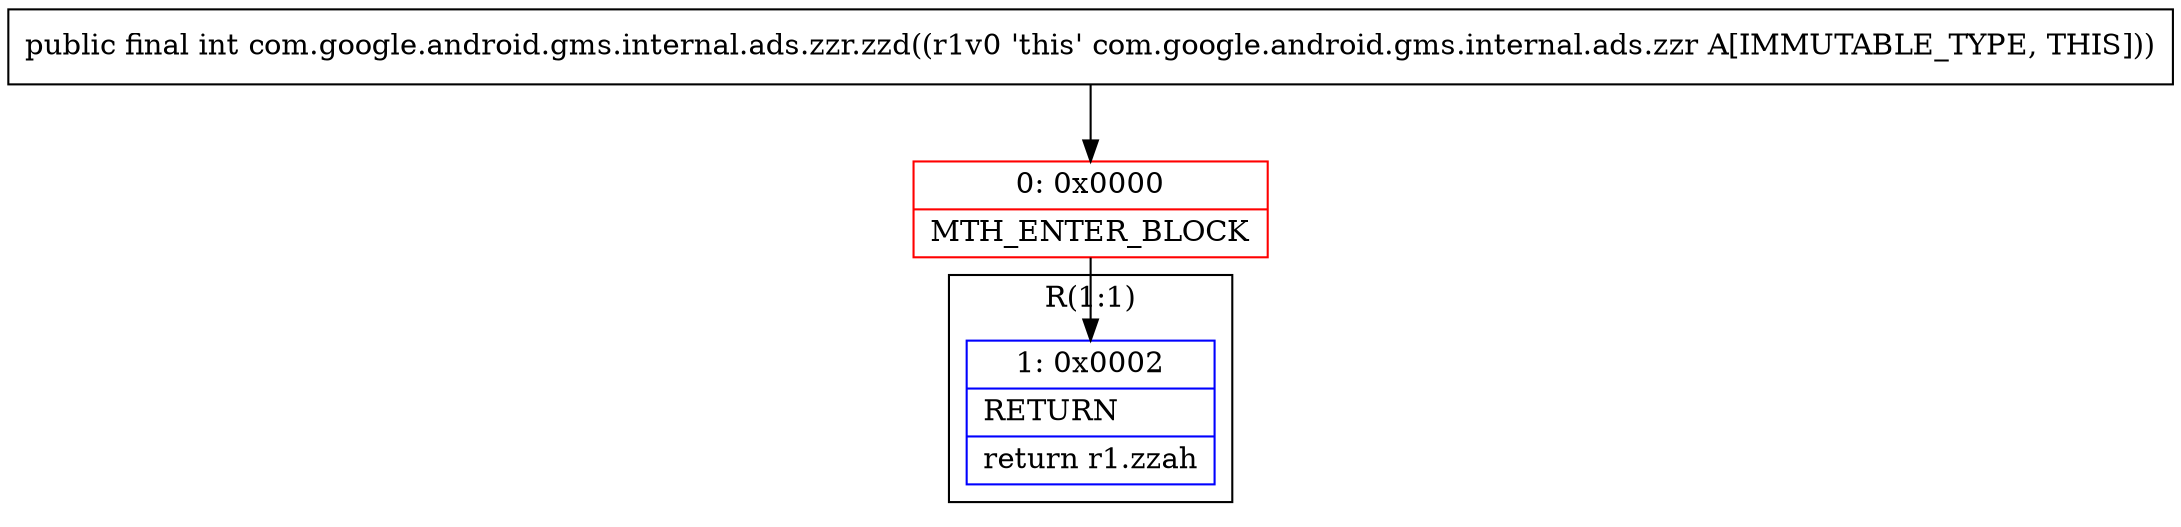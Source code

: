 digraph "CFG forcom.google.android.gms.internal.ads.zzr.zzd()I" {
subgraph cluster_Region_1728706451 {
label = "R(1:1)";
node [shape=record,color=blue];
Node_1 [shape=record,label="{1\:\ 0x0002|RETURN\l|return r1.zzah\l}"];
}
Node_0 [shape=record,color=red,label="{0\:\ 0x0000|MTH_ENTER_BLOCK\l}"];
MethodNode[shape=record,label="{public final int com.google.android.gms.internal.ads.zzr.zzd((r1v0 'this' com.google.android.gms.internal.ads.zzr A[IMMUTABLE_TYPE, THIS])) }"];
MethodNode -> Node_0;
Node_0 -> Node_1;
}

